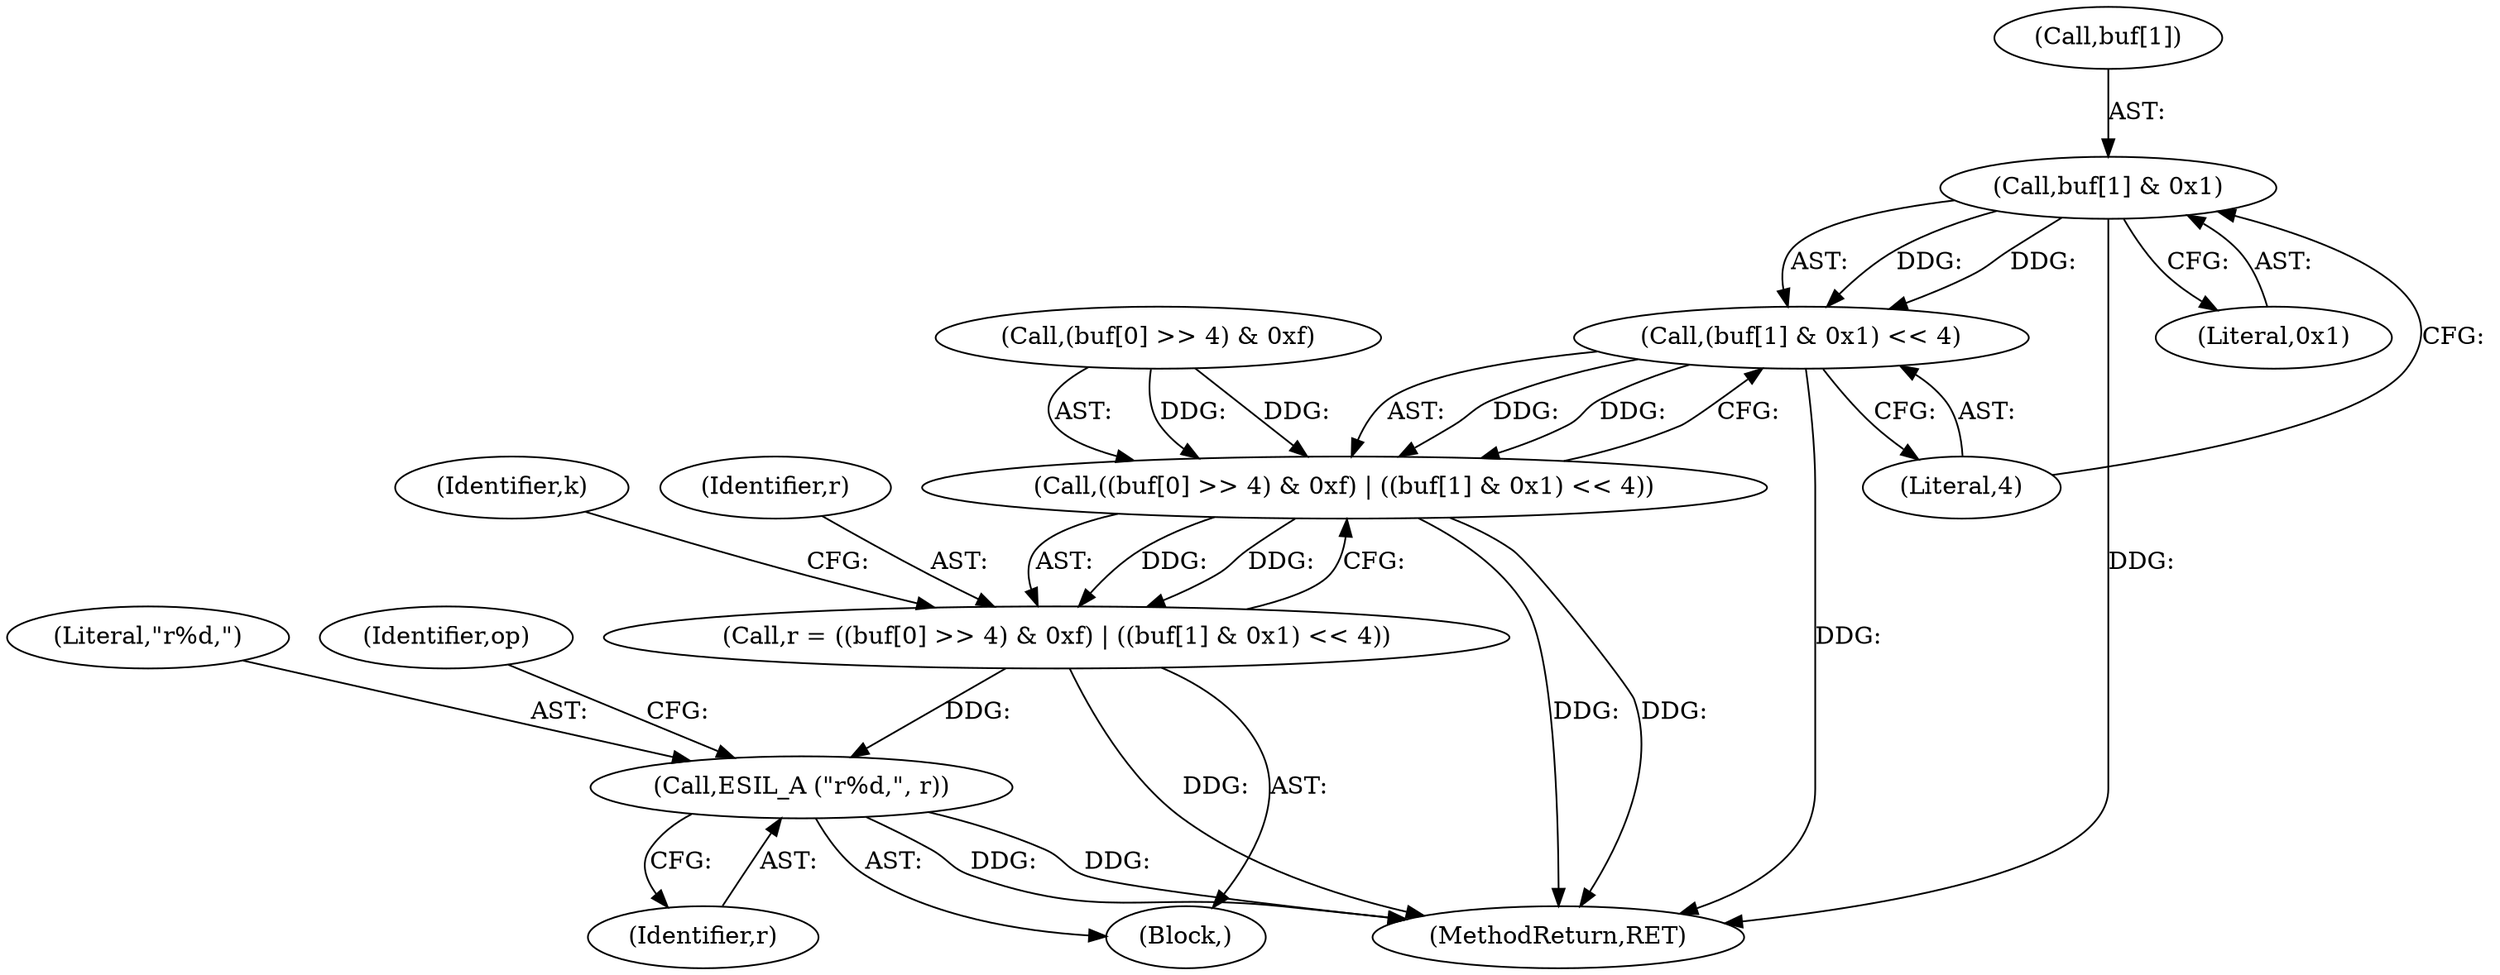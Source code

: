 digraph "0_radare2_d04c78773f6959bcb427453f8e5b9824d5ba9eff@array" {
"1000122" [label="(Call,buf[1] & 0x1)"];
"1000121" [label="(Call,(buf[1] & 0x1) << 4)"];
"1000113" [label="(Call,((buf[0] >> 4) & 0xf) | ((buf[1] & 0x1) << 4))"];
"1000111" [label="(Call,r = ((buf[0] >> 4) & 0xf) | ((buf[1] & 0x1) << 4))"];
"1000145" [label="(Call,ESIL_A (\"r%d,\", r))"];
"1000111" [label="(Call,r = ((buf[0] >> 4) & 0xf) | ((buf[1] & 0x1) << 4))"];
"1000123" [label="(Call,buf[1])"];
"1000130" [label="(Identifier,k)"];
"1000146" [label="(Literal,\"r%d,\")"];
"1000112" [label="(Identifier,r)"];
"1000161" [label="(MethodReturn,RET)"];
"1000122" [label="(Call,buf[1] & 0x1)"];
"1000147" [label="(Identifier,r)"];
"1000114" [label="(Call,(buf[0] >> 4) & 0xf)"];
"1000127" [label="(Literal,4)"];
"1000113" [label="(Call,((buf[0] >> 4) & 0xf) | ((buf[1] & 0x1) << 4))"];
"1000149" [label="(Identifier,op)"];
"1000121" [label="(Call,(buf[1] & 0x1) << 4)"];
"1000145" [label="(Call,ESIL_A (\"r%d,\", r))"];
"1000103" [label="(Block,)"];
"1000126" [label="(Literal,0x1)"];
"1000122" -> "1000121"  [label="AST: "];
"1000122" -> "1000126"  [label="CFG: "];
"1000123" -> "1000122"  [label="AST: "];
"1000126" -> "1000122"  [label="AST: "];
"1000127" -> "1000122"  [label="CFG: "];
"1000122" -> "1000161"  [label="DDG: "];
"1000122" -> "1000121"  [label="DDG: "];
"1000122" -> "1000121"  [label="DDG: "];
"1000121" -> "1000113"  [label="AST: "];
"1000121" -> "1000127"  [label="CFG: "];
"1000127" -> "1000121"  [label="AST: "];
"1000113" -> "1000121"  [label="CFG: "];
"1000121" -> "1000161"  [label="DDG: "];
"1000121" -> "1000113"  [label="DDG: "];
"1000121" -> "1000113"  [label="DDG: "];
"1000113" -> "1000111"  [label="AST: "];
"1000114" -> "1000113"  [label="AST: "];
"1000111" -> "1000113"  [label="CFG: "];
"1000113" -> "1000161"  [label="DDG: "];
"1000113" -> "1000161"  [label="DDG: "];
"1000113" -> "1000111"  [label="DDG: "];
"1000113" -> "1000111"  [label="DDG: "];
"1000114" -> "1000113"  [label="DDG: "];
"1000114" -> "1000113"  [label="DDG: "];
"1000111" -> "1000103"  [label="AST: "];
"1000112" -> "1000111"  [label="AST: "];
"1000130" -> "1000111"  [label="CFG: "];
"1000111" -> "1000161"  [label="DDG: "];
"1000111" -> "1000145"  [label="DDG: "];
"1000145" -> "1000103"  [label="AST: "];
"1000145" -> "1000147"  [label="CFG: "];
"1000146" -> "1000145"  [label="AST: "];
"1000147" -> "1000145"  [label="AST: "];
"1000149" -> "1000145"  [label="CFG: "];
"1000145" -> "1000161"  [label="DDG: "];
"1000145" -> "1000161"  [label="DDG: "];
}
